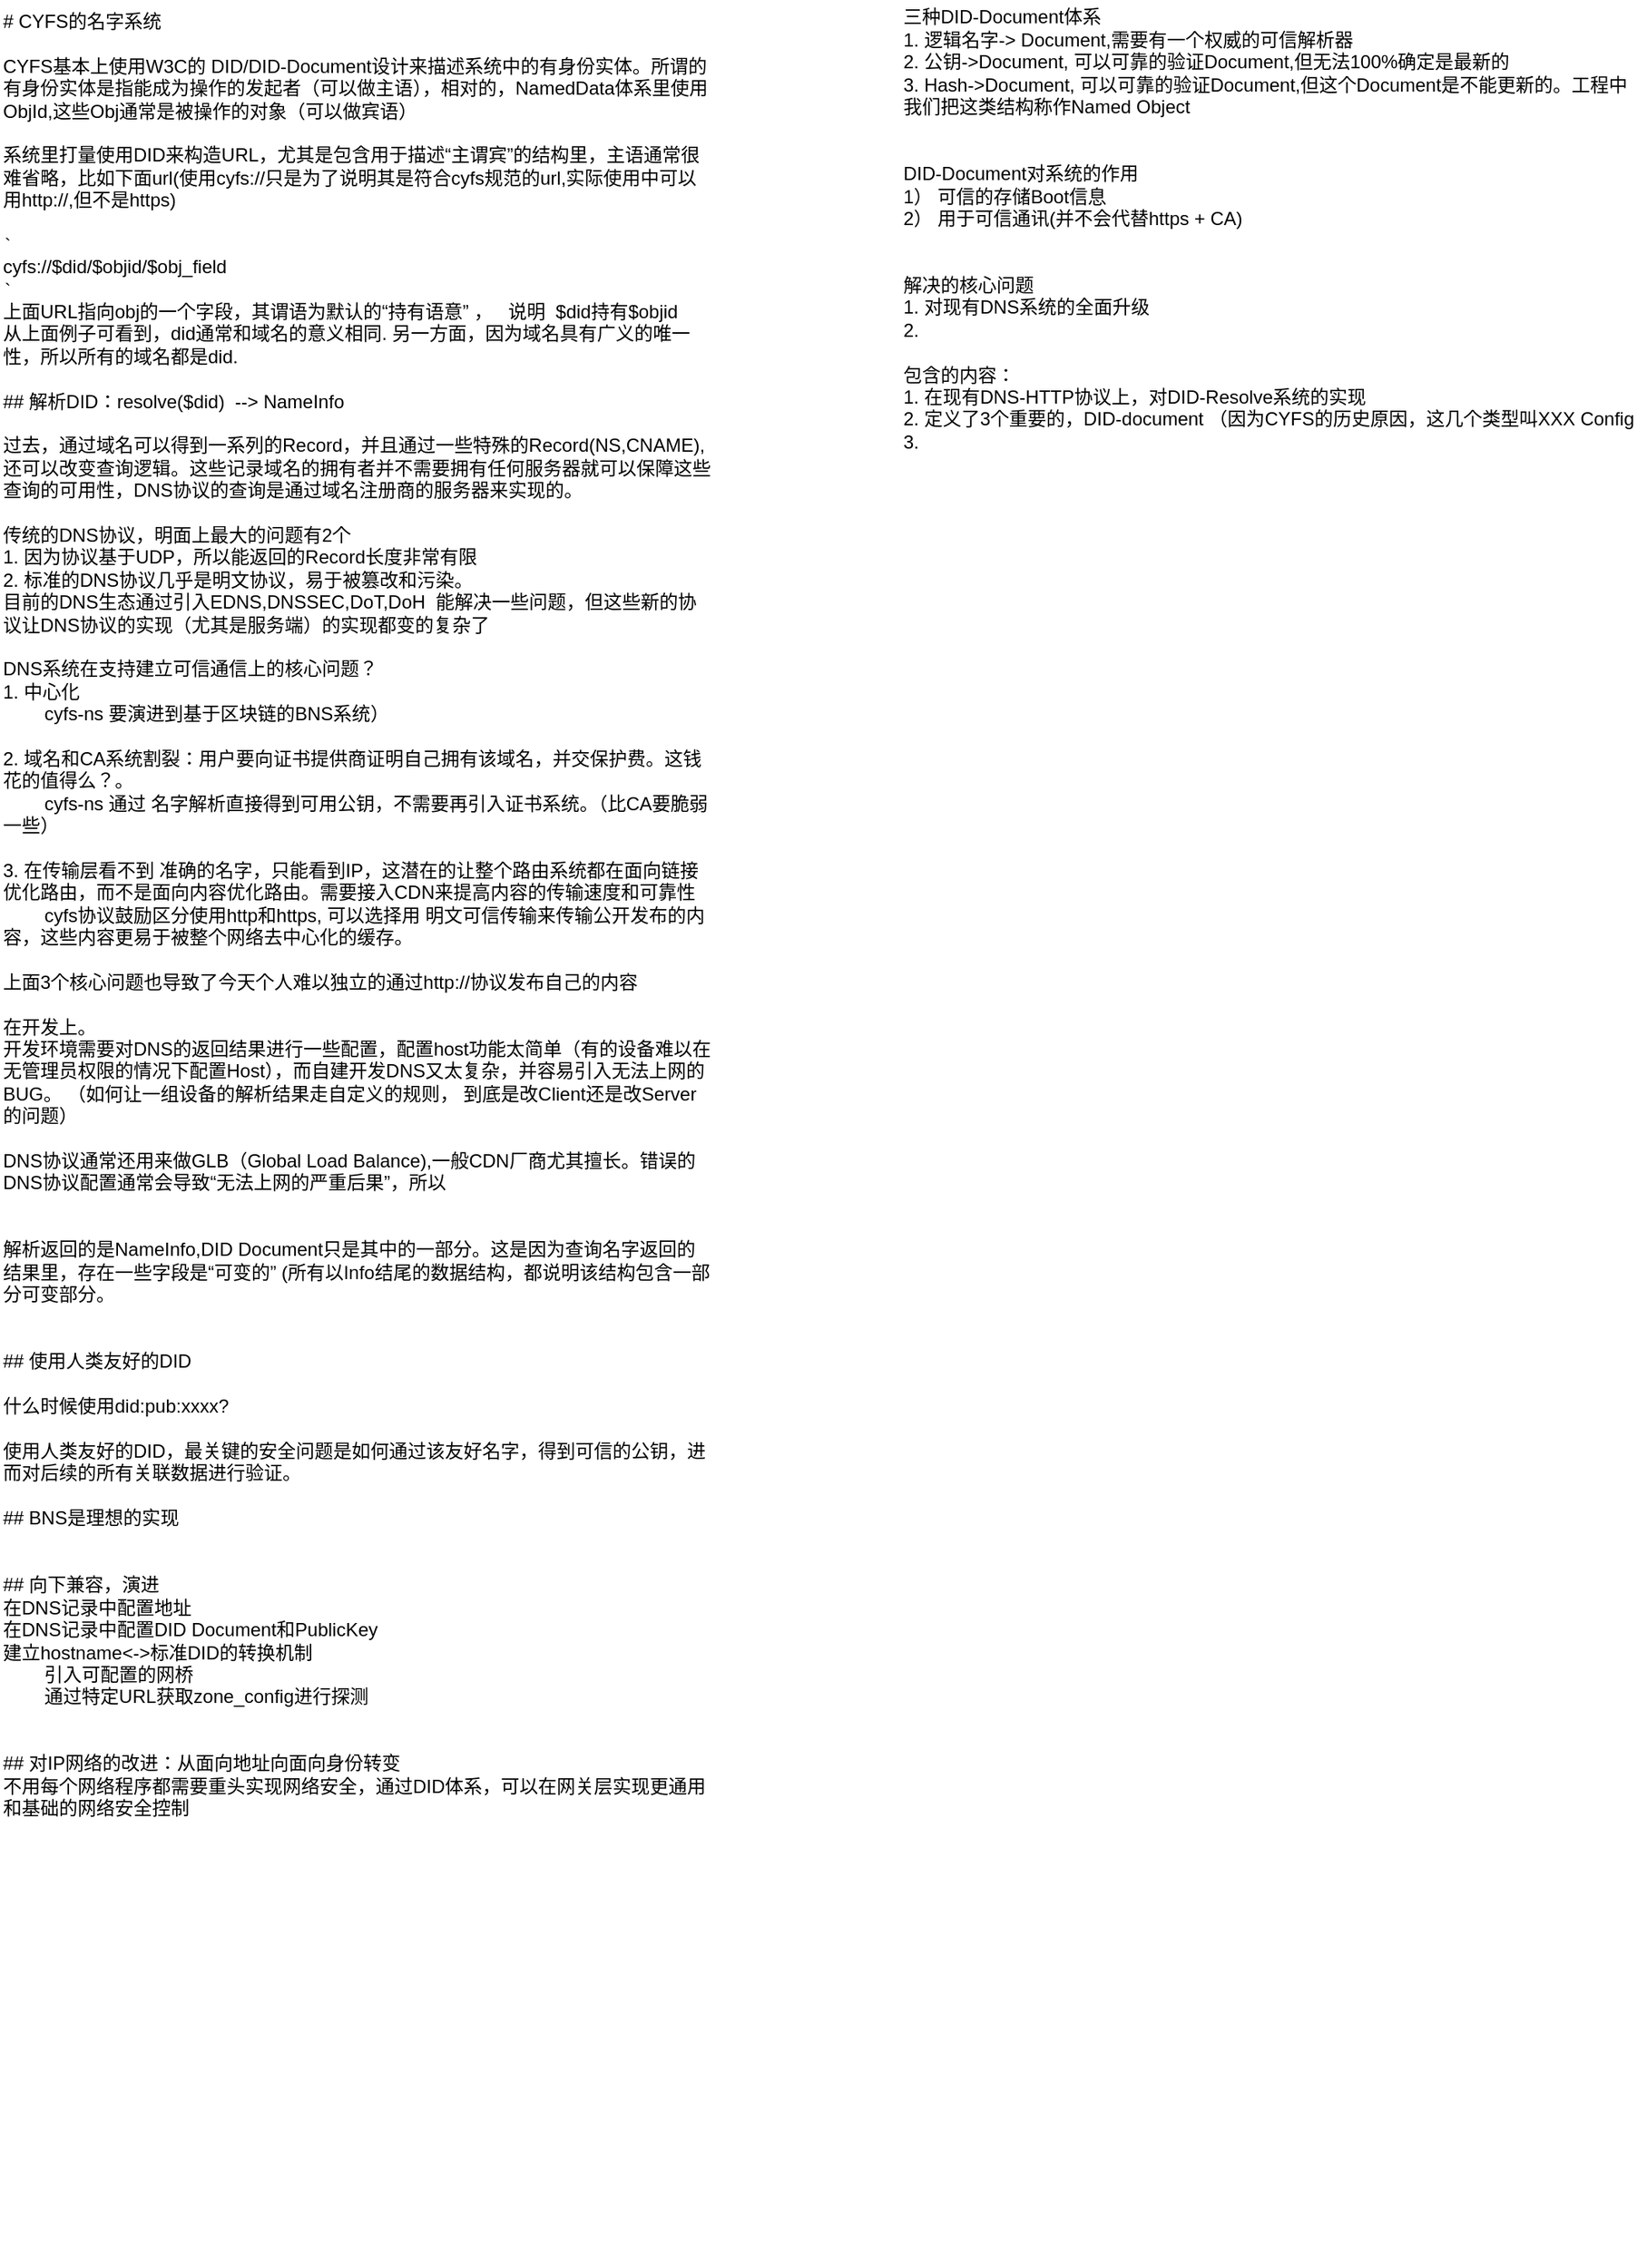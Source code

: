<mxfile>
    <diagram name="简介" id="dgCNba_4N36sK-C0k3VW">
        <mxGraphModel dx="1659" dy="905" grid="1" gridSize="10" guides="1" tooltips="1" connect="1" arrows="1" fold="1" page="1" pageScale="1" pageWidth="850" pageHeight="1100" math="0" shadow="0">
            <root>
                <mxCell id="0"/>
                <mxCell id="1" parent="0"/>
                <mxCell id="gQ9-Sp076uqV0BIO-Fmd-1" value="# CYFS的名字系统&lt;div&gt;&lt;br&gt;&lt;/div&gt;&lt;div&gt;&lt;span style=&quot;background-color: transparent; color: light-dark(rgb(0, 0, 0), rgb(255, 255, 255));&quot;&gt;CYFS基本上使用W3C的 DID/DID-Document设计来描述系统中的有身份实体。所谓的有身份实体是指能成为操作的发起者（可以做主语），相对的，NamedData体系里使用ObjId,这些Obj通常是被操作的对象（可以做宾语）&lt;/span&gt;&lt;br&gt;&lt;/div&gt;&lt;div&gt;&lt;br&gt;&lt;/div&gt;&lt;div&gt;系统里打量使用DID来构造URL，尤其是包含用于描述“主谓宾”的结构里，主语通常很难省略，比如下面url(使用cyfs://只是为了说明其是符合cyfs规范的url,实际使用中可以用http://,但不是https)&lt;/div&gt;&lt;div&gt;&lt;br&gt;&lt;/div&gt;&lt;div&gt;```&lt;/div&gt;&lt;div&gt;cyfs://$did/$objid/$obj_field&amp;nbsp; &amp;nbsp;&lt;/div&gt;&lt;div&gt;```&lt;/div&gt;&lt;div&gt;上面URL指向obj的一个字段，其谓语为默认的“持有语意” ，&amp;nbsp; &amp;nbsp;说明&amp;nbsp; $did持有$objid&lt;/div&gt;&lt;div&gt;从上面例子可看到，did通常和域名的意义相同. 另一方面，因为域名具有广义的唯一性，所以所有的域名都是did.&lt;/div&gt;&lt;div&gt;&lt;br&gt;&lt;/div&gt;&lt;div&gt;## 解析DID：resolve($did)&amp;nbsp; --&amp;gt; NameInfo&lt;/div&gt;&lt;div&gt;&lt;br&gt;&lt;/div&gt;&lt;div&gt;过去，通过域名可以得到一系列的Record，并且通过一些特殊的Record(NS,CNAME),还可以改变查询逻辑。这些记录域名的拥有者并不需要拥有任何服务器就可以保障这些查询的可用性，DNS协议的查询是通过域名注册商的服务器来实现的。&lt;/div&gt;&lt;div&gt;&lt;br&gt;&lt;/div&gt;&lt;div&gt;传统的DNS协议，明面上最大的问题有2个&lt;/div&gt;&lt;div&gt;1. 因为协议基于UDP，所以能返回的Record长度非常有限&lt;/div&gt;&lt;div&gt;2. 标准的DNS协议几乎是明文协议，易于被篡改和污染。&amp;nbsp;&lt;/div&gt;&lt;div&gt;目前的DNS生态通过引入EDNS,DNSSEC,DoT,DoH&amp;nbsp; 能解决一些问题，但这些新的协议让DNS协议的实现（尤其是服务端）的实现都变的复杂了&lt;br&gt;&lt;/div&gt;&lt;div&gt;&lt;br&gt;&lt;/div&gt;&lt;div&gt;DNS系统在支持建立可信通信上的核心问题？&lt;/div&gt;&lt;div&gt;1. 中心化&lt;/div&gt;&lt;div&gt;&lt;span style=&quot;white-space: pre;&quot;&gt;&#x9;&lt;/span&gt;cyfs-ns 要演进到基于区块链的BNS系统）&lt;/div&gt;&lt;div&gt;&lt;br&gt;&lt;/div&gt;&lt;div&gt;2. 域名和CA系统割裂：用户要向证书提供商证明自己拥有该域名，并交保护费。&lt;span style=&quot;background-color: transparent; color: light-dark(rgb(0, 0, 0), rgb(255, 255, 255));&quot;&gt;这钱花的值得么？。&lt;/span&gt;&lt;/div&gt;&lt;div&gt;&amp;nbsp; &amp;nbsp; &lt;span style=&quot;white-space: pre;&quot;&gt;&#x9;&lt;/span&gt;cyfs-ns 通过 名字解析直接得到可用公钥，不需要再引入证书系统。（比CA要脆弱一些）&lt;br&gt;&lt;/div&gt;&lt;div&gt;&lt;br&gt;&lt;/div&gt;&lt;div&gt;3. 在传输层看不到 准确的名字，只能看到IP，这潜在的让整个路由系统都在面向链接优化路由，而不是面向内容优化路由。需要接入CDN来提高内容的传输速度和可靠性&lt;/div&gt;&lt;div&gt;&lt;span style=&quot;white-space: pre;&quot;&gt;&#x9;&lt;/span&gt;cyfs协议鼓励区分使用http和https, 可以选择用 明文可信传输来传输公开发布的内容，这些内容更易于被整个网络去中心化的缓存。&amp;nbsp;&lt;br&gt;&lt;/div&gt;&lt;div&gt;&lt;br&gt;&lt;/div&gt;&lt;div&gt;上面3个核心问题也导致了今天个人难以独立的通过http://协议发布自己的内容&lt;/div&gt;&lt;div&gt;&lt;br&gt;&lt;/div&gt;&lt;div&gt;在开发上。&lt;/div&gt;&lt;div&gt;开发环境需要对DNS的返回结果进行一些配置，配置host功能太简单（有的设备难以在无管理员权限的情况下配置Host），而自建开发DNS又太复杂，并容易引入无法上网的BUG。 （如何让一组设备的解析结果走自定义的规则， 到底是改Client还是改Server的问题）&lt;/div&gt;&lt;div&gt;&lt;br&gt;&lt;/div&gt;&lt;div&gt;DNS协议通常还用来做GLB（Global Load Balance),一般CDN厂商尤其擅长。错误的DNS协议配置通常会导致“无法上网的严重后果”，所以&lt;/div&gt;&lt;div&gt;&lt;br&gt;&lt;/div&gt;&lt;div&gt;&lt;br&gt;&lt;/div&gt;&lt;div&gt;解析返回的是NameInfo,DID Document只是其中的一部分。这是因为查询名字返回的结果里，存在一些字段是“可变的” (所有以Info结尾的数据结构，都说明该结构包含一部分可变部分。&lt;/div&gt;&lt;div&gt;&lt;br&gt;&lt;/div&gt;&lt;div&gt;&lt;br&gt;&lt;/div&gt;&lt;div&gt;## 使用人类友好的DID&lt;/div&gt;&lt;div&gt;&lt;br&gt;&lt;/div&gt;&lt;div&gt;什么时候使用did:pub:xxxx?&amp;nbsp;&lt;/div&gt;&lt;div&gt;&lt;br&gt;&lt;/div&gt;&lt;div&gt;使用人类友好的DID，最关键的安全问题是如何通过该友好名字，得到可信的公钥，进而对后续的所有关联数据进行验证。&lt;/div&gt;&lt;div&gt;&lt;br&gt;&lt;/div&gt;&lt;div&gt;## BNS是理想的实现&lt;/div&gt;&lt;div&gt;&lt;br&gt;&lt;/div&gt;&lt;div&gt;&lt;br&gt;&lt;/div&gt;&lt;div&gt;## 向下兼容，演进&lt;/div&gt;&lt;div&gt;在DNS记录中配置地址&lt;/div&gt;&lt;div&gt;在DNS记录中配置DID Document和PublicKey&lt;/div&gt;&lt;div&gt;建立hostname&amp;lt;-&amp;gt;标准DID的转换机制&lt;/div&gt;&lt;div&gt;&lt;span style=&quot;white-space: pre;&quot;&gt;&#x9;&lt;/span&gt;引入可配置的网桥&lt;br&gt;&lt;/div&gt;&lt;div&gt;&lt;span style=&quot;white-space: pre;&quot;&gt;&#x9;&lt;/span&gt;通过特定URL获取zone_config进行探测&lt;br&gt;&lt;/div&gt;&lt;div&gt;&lt;br&gt;&lt;/div&gt;&lt;div&gt;&lt;br&gt;&lt;/div&gt;&lt;div&gt;## 对IP网络的改进：从面向地址向面向身份转变&lt;/div&gt;&lt;div&gt;不用每个网络程序都需要重头实现网络安全，通过DID体系，可以在网关层实现更通用和基础的网络安全控制&lt;/div&gt;&lt;div&gt;&lt;br&gt;&lt;/div&gt;" style="text;html=1;align=left;verticalAlign=top;whiteSpace=wrap;rounded=0;" parent="1" vertex="1">
                    <mxGeometry x="30" y="10" width="460" height="1460" as="geometry"/>
                </mxCell>
                <mxCell id="4" value="三种DID-Document体系&lt;div&gt;1. 逻辑名字-&amp;gt; Document,需要有一个权威的可信解析器&lt;/div&gt;&lt;div&gt;2. 公钥-&amp;gt;Document, 可以可靠的验证Document,但无法100%确定是最新的&lt;/div&gt;&lt;div&gt;3. Hash-&amp;gt;Document, 可以可靠的验证Document,但这个Document是不能更新的。工程中我们把这类结构称作Named Object&lt;/div&gt;&lt;div&gt;&lt;br&gt;&lt;/div&gt;&lt;div&gt;&lt;br&gt;&lt;/div&gt;&lt;div&gt;DID-Document对系统的作用&lt;/div&gt;&lt;div&gt;1） 可信的存储Boot信息&lt;/div&gt;&lt;div&gt;2） 用于可信通讯(并不会代替https + CA)&lt;/div&gt;&lt;div&gt;&lt;br&gt;&lt;/div&gt;&lt;div&gt;&lt;br&gt;&lt;/div&gt;&lt;div&gt;解决的核心问题&lt;/div&gt;&lt;div&gt;1. 对现有DNS系统的全面升级&lt;/div&gt;&lt;div&gt;2.&lt;/div&gt;&lt;div&gt;&lt;br&gt;&lt;/div&gt;&lt;div&gt;包含的内容：&lt;/div&gt;&lt;div&gt;1. 在现有DNS-HTTP协议上，对DID-Resolve系统的实现&lt;/div&gt;&lt;div&gt;2. 定义了3个重要的，DID-document （因为CYFS的历史原因，这几个类型叫XXX Config&lt;/div&gt;&lt;div&gt;3.&amp;nbsp;&lt;/div&gt;&lt;div&gt;&lt;br&gt;&lt;/div&gt;" style="text;html=1;align=left;verticalAlign=middle;whiteSpace=wrap;rounded=0;" parent="1" vertex="1">
                    <mxGeometry x="610" y="40" width="480" height="250" as="geometry"/>
                </mxCell>
            </root>
        </mxGraphModel>
    </diagram>
    <diagram id="3DwUiGZNFsntd3UhKipu" name="核心的DID-Doc">
        <mxGraphModel dx="1915" dy="905" grid="1" gridSize="10" guides="1" tooltips="1" connect="1" arrows="1" fold="1" page="1" pageScale="1" pageWidth="850" pageHeight="1100" math="0" shadow="0">
            <root>
                <mxCell id="0"/>
                <mxCell id="1" parent="0"/>
                <mxCell id="ws1-4ca1cbL5pG8BIjbI-1" value="DID本身就包含了Public Key" style="edgeStyle=orthogonalEdgeStyle;rounded=0;orthogonalLoop=1;jettySize=auto;html=1;exitX=0;exitY=0.5;exitDx=0;exitDy=0;" parent="1" source="ws1-4ca1cbL5pG8BIjbI-3" target="ws1-4ca1cbL5pG8BIjbI-5" edge="1">
                    <mxGeometry relative="1" as="geometry"/>
                </mxCell>
                <mxCell id="ws1-4ca1cbL5pG8BIjbI-2" style="edgeStyle=orthogonalEdgeStyle;rounded=0;orthogonalLoop=1;jettySize=auto;html=1;exitX=0.5;exitY=1;exitDx=0;exitDy=0;" parent="1" source="ws1-4ca1cbL5pG8BIjbI-3" target="ws1-4ca1cbL5pG8BIjbI-9" edge="1">
                    <mxGeometry relative="1" as="geometry"/>
                </mxCell>
                <mxCell id="ws1-4ca1cbL5pG8BIjbI-3" value="DID" style="rounded=0;whiteSpace=wrap;html=1;" parent="1" vertex="1">
                    <mxGeometry x="320" y="30" width="120" height="60" as="geometry"/>
                </mxCell>
                <mxCell id="ws1-4ca1cbL5pG8BIjbI-4" value="验证必须依赖" style="edgeStyle=orthogonalEdgeStyle;rounded=0;orthogonalLoop=1;jettySize=auto;html=1;exitX=0.5;exitY=1;exitDx=0;exitDy=0;entryX=0;entryY=0.5;entryDx=0;entryDy=0;" parent="1" source="ws1-4ca1cbL5pG8BIjbI-5" target="ws1-4ca1cbL5pG8BIjbI-11" edge="1">
                    <mxGeometry relative="1" as="geometry"/>
                </mxCell>
                <mxCell id="ws1-4ca1cbL5pG8BIjbI-5" value="DID Public Key&lt;div&gt;(用于验证 DID的签名)&lt;/div&gt;" style="rounded=1;whiteSpace=wrap;html=1;" parent="1" vertex="1">
                    <mxGeometry x="110" y="150" width="120" height="60" as="geometry"/>
                </mxCell>
                <mxCell id="ws1-4ca1cbL5pG8BIjbI-6" style="edgeStyle=orthogonalEdgeStyle;rounded=0;orthogonalLoop=1;jettySize=auto;html=1;exitX=0;exitY=0.5;exitDx=0;exitDy=0;entryX=1;entryY=0.5;entryDx=0;entryDy=0;" parent="1" source="ws1-4ca1cbL5pG8BIjbI-9" target="ws1-4ca1cbL5pG8BIjbI-5" edge="1">
                    <mxGeometry relative="1" as="geometry"/>
                </mxCell>
                <mxCell id="ws1-4ca1cbL5pG8BIjbI-7" style="edgeStyle=orthogonalEdgeStyle;rounded=0;orthogonalLoop=1;jettySize=auto;html=1;exitX=0.5;exitY=1;exitDx=0;exitDy=0;entryX=0.5;entryY=0;entryDx=0;entryDy=0;" parent="1" source="ws1-4ca1cbL5pG8BIjbI-9" target="ws1-4ca1cbL5pG8BIjbI-11" edge="1">
                    <mxGeometry relative="1" as="geometry"/>
                </mxCell>
                <mxCell id="ws1-4ca1cbL5pG8BIjbI-8" style="edgeStyle=orthogonalEdgeStyle;rounded=0;orthogonalLoop=1;jettySize=auto;html=1;exitX=1;exitY=0.5;exitDx=0;exitDy=0;entryX=0;entryY=0.5;entryDx=0;entryDy=0;" parent="1" source="ws1-4ca1cbL5pG8BIjbI-9" target="ws1-4ca1cbL5pG8BIjbI-20" edge="1">
                    <mxGeometry relative="1" as="geometry"/>
                </mxCell>
                <mxCell id="ws1-4ca1cbL5pG8BIjbI-9" value="Global Resovle" style="rounded=0;whiteSpace=wrap;html=1;" parent="1" vertex="1">
                    <mxGeometry x="320" y="150" width="120" height="60" as="geometry"/>
                </mxCell>
                <mxCell id="ws1-4ca1cbL5pG8BIjbI-10" style="edgeStyle=orthogonalEdgeStyle;rounded=0;orthogonalLoop=1;jettySize=auto;html=1;exitX=0.5;exitY=1;exitDx=0;exitDy=0;entryX=0.5;entryY=0;entryDx=0;entryDy=0;" parent="1" source="ws1-4ca1cbL5pG8BIjbI-11" target="ws1-4ca1cbL5pG8BIjbI-13" edge="1">
                    <mxGeometry relative="1" as="geometry"/>
                </mxCell>
                <mxCell id="ws1-4ca1cbL5pG8BIjbI-11" value="DID Document&lt;div&gt;因为有签名，所以是不可变信息&lt;/div&gt;" style="rounded=1;whiteSpace=wrap;html=1;" parent="1" vertex="1">
                    <mxGeometry x="320" y="260" width="120" height="60" as="geometry"/>
                </mxCell>
                <mxCell id="ws1-4ca1cbL5pG8BIjbI-12" style="edgeStyle=orthogonalEdgeStyle;rounded=0;orthogonalLoop=1;jettySize=auto;html=1;exitX=0.5;exitY=1;exitDx=0;exitDy=0;" parent="1" source="ws1-4ca1cbL5pG8BIjbI-13" target="ws1-4ca1cbL5pG8BIjbI-16" edge="1">
                    <mxGeometry relative="1" as="geometry"/>
                </mxCell>
                <mxCell id="ws1-4ca1cbL5pG8BIjbI-13" value="Owner Zone&lt;div&gt;(Zone DID)&lt;/div&gt;" style="rounded=0;whiteSpace=wrap;html=1;" parent="1" vertex="1">
                    <mxGeometry x="320" y="350" width="120" height="60" as="geometry"/>
                </mxCell>
                <mxCell id="ws1-4ca1cbL5pG8BIjbI-14" style="edgeStyle=orthogonalEdgeStyle;rounded=0;orthogonalLoop=1;jettySize=auto;html=1;exitX=0.25;exitY=1;exitDx=0;exitDy=0;entryX=0.5;entryY=0;entryDx=0;entryDy=0;" parent="1" source="ws1-4ca1cbL5pG8BIjbI-16" target="ws1-4ca1cbL5pG8BIjbI-17" edge="1">
                    <mxGeometry relative="1" as="geometry"/>
                </mxCell>
                <mxCell id="ws1-4ca1cbL5pG8BIjbI-15" style="edgeStyle=orthogonalEdgeStyle;rounded=0;orthogonalLoop=1;jettySize=auto;html=1;exitX=0.75;exitY=1;exitDx=0;exitDy=0;" parent="1" source="ws1-4ca1cbL5pG8BIjbI-16" target="ws1-4ca1cbL5pG8BIjbI-18" edge="1">
                    <mxGeometry relative="1" as="geometry"/>
                </mxCell>
                <mxCell id="ws1-4ca1cbL5pG8BIjbI-16" value="&lt;p&gt;Zone Resovle&lt;/p&gt;&lt;p&gt;&lt;span style=&quot;background-color: transparent; color: light-dark(rgb(0, 0, 0), rgb(255, 255, 255));&quot;&gt;http://$zone_host/1.0/identifiers/$did&lt;br&gt;&lt;/span&gt;&lt;span style=&quot;background-color: transparent; color: light-dark(rgb(0, 0, 0), rgb(255, 255, 255));&quot;&gt;rtcp://$zone_gateway_did&lt;/span&gt;&lt;span style=&quot;background-color: transparent; color: light-dark(rgb(0, 0, 0), rgb(255, 255, 255));&quot;&gt;/:80/identifiers/$did&lt;/span&gt;&lt;/p&gt;" style="rounded=0;whiteSpace=wrap;html=1;" parent="1" vertex="1">
                    <mxGeometry x="257.5" y="455" width="245" height="65" as="geometry"/>
                </mxCell>
                <mxCell id="ws1-4ca1cbL5pG8BIjbI-17" value="DID Document&lt;div&gt;因为有签名，所以是不可变信息&lt;/div&gt;" style="rounded=1;whiteSpace=wrap;html=1;" parent="1" vertex="1">
                    <mxGeometry x="220" y="555" width="120" height="155" as="geometry"/>
                </mxCell>
                <mxCell id="ws1-4ca1cbL5pG8BIjbI-18" value="&lt;div&gt;DID Info&lt;/div&gt;&lt;div&gt;可变信息&lt;/div&gt;" style="rounded=1;whiteSpace=wrap;html=1;" parent="1" vertex="1">
                    <mxGeometry x="400" y="555" width="120" height="155" as="geometry"/>
                </mxCell>
                <mxCell id="ws1-4ca1cbL5pG8BIjbI-19" value="更新Global Resovle(DNS,BNS）中的信息，通常是缓慢且高成本的" style="text;html=1;align=center;verticalAlign=middle;whiteSpace=wrap;rounded=0;" parent="1" vertex="1">
                    <mxGeometry x="440" y="110" width="210" height="30" as="geometry"/>
                </mxCell>
                <mxCell id="ws1-4ca1cbL5pG8BIjbI-20" value="ZoneGateway&lt;div&gt;Device DID&lt;/div&gt;" style="rounded=1;whiteSpace=wrap;html=1;" parent="1" vertex="1">
                    <mxGeometry x="500" y="150" width="120" height="60" as="geometry"/>
                </mxCell>
                <mxCell id="ws1-4ca1cbL5pG8BIjbI-21" value="Build rtcp&lt;div&gt;使用rtcp通信可以让大量的应用不用处理身份验证&lt;/div&gt;" style="edgeStyle=orthogonalEdgeStyle;rounded=0;orthogonalLoop=1;jettySize=auto;html=1;exitX=0.5;exitY=1;exitDx=0;exitDy=0;dashed=1;" parent="1" source="ws1-4ca1cbL5pG8BIjbI-20" edge="1">
                    <mxGeometry x="-0.295" y="14" relative="1" as="geometry">
                        <mxPoint x="459" y="450" as="targetPoint"/>
                        <mxPoint x="10" y="-4" as="offset"/>
                    </mxGeometry>
                </mxCell>
                <mxCell id="ws1-4ca1cbL5pG8BIjbI-22" value="尽量用Zone Resolve,少用Global Resolve" style="text;html=1;align=center;verticalAlign=middle;whiteSpace=wrap;rounded=0;" parent="1" vertex="1">
                    <mxGeometry x="530" y="472.5" width="160" height="30" as="geometry"/>
                </mxCell>
                <mxCell id="ws1-4ca1cbL5pG8BIjbI-23" value="" style="endArrow=none;html=1;rounded=0;" parent="1" edge="1">
                    <mxGeometry width="50" height="50" relative="1" as="geometry">
                        <mxPoint x="65" y="740" as="sourcePoint"/>
                        <mxPoint x="695" y="740" as="targetPoint"/>
                    </mxGeometry>
                </mxCell>
                <mxCell id="ws1-4ca1cbL5pG8BIjbI-24" style="edgeStyle=orthogonalEdgeStyle;rounded=0;orthogonalLoop=1;jettySize=auto;html=1;exitX=0.5;exitY=1;exitDx=0;exitDy=0;entryX=0.5;entryY=0;entryDx=0;entryDy=0;" parent="1" source="ws1-4ca1cbL5pG8BIjbI-25" target="ws1-4ca1cbL5pG8BIjbI-27" edge="1">
                    <mxGeometry relative="1" as="geometry"/>
                </mxCell>
                <mxCell id="ws1-4ca1cbL5pG8BIjbI-25" value="&lt;b&gt;与一个agent通信&lt;/b&gt;&lt;br&gt;did:agent:$agent_name:$zone_did" style="rounded=0;whiteSpace=wrap;html=1;" parent="1" vertex="1">
                    <mxGeometry x="240" y="760" width="260" height="60" as="geometry"/>
                </mxCell>
                <mxCell id="ws1-4ca1cbL5pG8BIjbI-26" value="" style="edgeStyle=orthogonalEdgeStyle;rounded=0;orthogonalLoop=1;jettySize=auto;html=1;" parent="1" source="ws1-4ca1cbL5pG8BIjbI-27" target="ws1-4ca1cbL5pG8BIjbI-29" edge="1">
                    <mxGeometry relative="1" as="geometry"/>
                </mxCell>
                <mxCell id="ws1-4ca1cbL5pG8BIjbI-27" value="Global Resovle&lt;div&gt;$zone_did&lt;/div&gt;" style="rounded=0;whiteSpace=wrap;html=1;" parent="1" vertex="1">
                    <mxGeometry x="240" y="860" width="260" height="60" as="geometry"/>
                </mxCell>
                <mxCell id="ws1-4ca1cbL5pG8BIjbI-28" value="" style="edgeStyle=orthogonalEdgeStyle;rounded=0;orthogonalLoop=1;jettySize=auto;html=1;" parent="1" source="ws1-4ca1cbL5pG8BIjbI-29" target="ws1-4ca1cbL5pG8BIjbI-31" edge="1">
                    <mxGeometry relative="1" as="geometry"/>
                </mxCell>
                <mxCell id="ws1-4ca1cbL5pG8BIjbI-29" value="Zone Resovle&lt;div&gt;http://$zone_host/1.0/identifiers/did:agent:$agent_name&lt;/div&gt;" style="rounded=0;whiteSpace=wrap;html=1;" parent="1" vertex="1">
                    <mxGeometry x="205" y="960" width="330" height="60" as="geometry"/>
                </mxCell>
                <mxCell id="ws1-4ca1cbL5pG8BIjbI-30" style="edgeStyle=orthogonalEdgeStyle;rounded=0;orthogonalLoop=1;jettySize=auto;html=1;exitX=0.5;exitY=1;exitDx=0;exitDy=0;entryX=0.5;entryY=0;entryDx=0;entryDy=0;" parent="1" source="ws1-4ca1cbL5pG8BIjbI-31" target="ws1-4ca1cbL5pG8BIjbI-32" edge="1">
                    <mxGeometry relative="1" as="geometry"/>
                </mxCell>
                <mxCell id="ws1-4ca1cbL5pG8BIjbI-31" value="Agent Document" style="rounded=1;whiteSpace=wrap;html=1;" parent="1" vertex="1">
                    <mxGeometry x="310" y="1060" width="120" height="155" as="geometry"/>
                </mxCell>
                <mxCell id="ws1-4ca1cbL5pG8BIjbI-32" value="Post Agent Message to Agent Endpoint" style="rounded=0;whiteSpace=wrap;html=1;" parent="1" vertex="1">
                    <mxGeometry x="310" y="1250" width="120" height="60" as="geometry"/>
                </mxCell>
                <mxCell id="ws1-4ca1cbL5pG8BIjbI-33" value="" style="endArrow=none;html=1;rounded=0;" parent="1" edge="1">
                    <mxGeometry width="50" height="50" relative="1" as="geometry">
                        <mxPoint x="65" y="1350" as="sourcePoint"/>
                        <mxPoint x="695" y="1350" as="targetPoint"/>
                    </mxGeometry>
                </mxCell>
                <mxCell id="BqyJVnJ3Z_a8BjGaUYVz-1" value="DID-Doc的关键要素：&lt;div&gt;1. 授权方法，通过该方法验证可以认为得到了DID对象的授权&lt;/div&gt;&lt;div&gt;2.&amp;nbsp;&lt;/div&gt;" style="text;html=1;align=center;verticalAlign=middle;whiteSpace=wrap;rounded=0;" parent="1" vertex="1">
                    <mxGeometry x="690" y="30" width="190" height="30" as="geometry"/>
                </mxCell>
            </root>
        </mxGraphModel>
    </diagram>
    <diagram id="tbGa0DJDk_xj_UEVjeoF" name="标准DID-Doc的定义">
        <mxGraphModel dx="1915" dy="905" grid="1" gridSize="10" guides="1" tooltips="1" connect="1" arrows="1" fold="1" page="1" pageScale="1" pageWidth="850" pageHeight="1100" math="0" shadow="0">
            <root>
                <mxCell id="0"/>
                <mxCell id="1" parent="0"/>
            </root>
        </mxGraphModel>
    </diagram>
</mxfile>